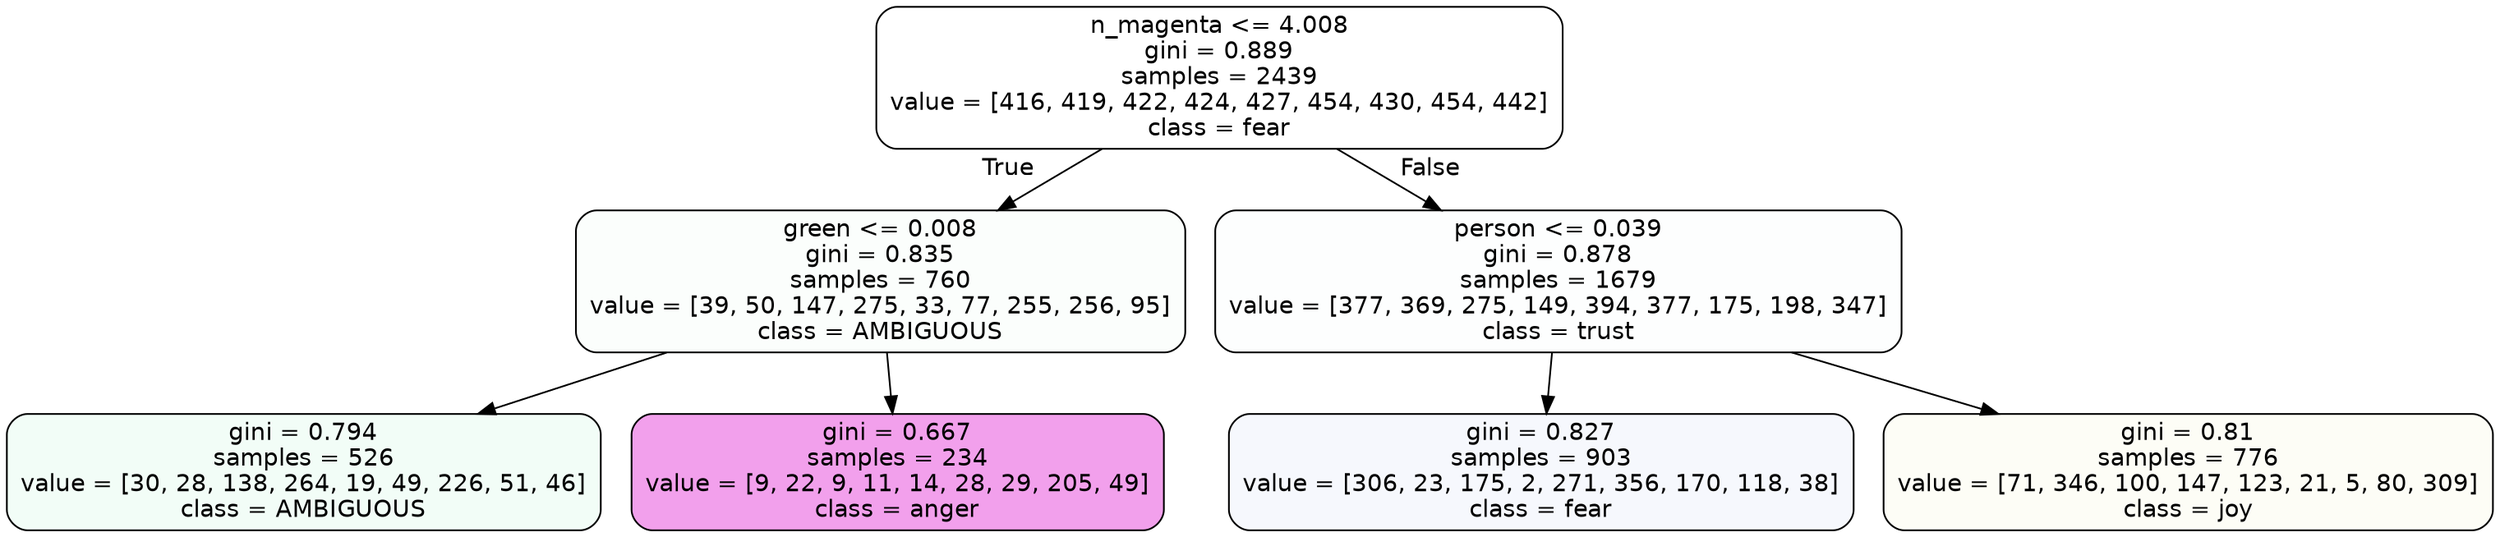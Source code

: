 digraph Tree {
node [shape=box, style="filled, rounded", color="black", fontname=helvetica] ;
edge [fontname=helvetica] ;
0 [label="n_magenta <= 4.008\ngini = 0.889\nsamples = 2439\nvalue = [416, 419, 422, 424, 427, 454, 430, 454, 442]\nclass = fear", fillcolor="#3964e500"] ;
1 [label="green <= 0.008\ngini = 0.835\nsamples = 760\nvalue = [39, 50, 147, 275, 33, 77, 255, 256, 95]\nclass = AMBIGUOUS", fillcolor="#39e58105"] ;
0 -> 1 [labeldistance=2.5, labelangle=45, headlabel="True"] ;
2 [label="gini = 0.794\nsamples = 526\nvalue = [30, 28, 138, 264, 19, 49, 226, 51, 46]\nclass = AMBIGUOUS", fillcolor="#39e58110"] ;
1 -> 2 ;
3 [label="gini = 0.667\nsamples = 234\nvalue = [9, 22, 9, 11, 14, 28, 29, 205, 49]\nclass = anger", fillcolor="#e539d77a"] ;
1 -> 3 ;
4 [label="person <= 0.039\ngini = 0.878\nsamples = 1679\nvalue = [377, 369, 275, 149, 394, 377, 175, 198, 347]\nclass = trust", fillcolor="#39d7e502"] ;
0 -> 4 [labeldistance=2.5, labelangle=-45, headlabel="False"] ;
5 [label="gini = 0.827\nsamples = 903\nvalue = [306, 23, 175, 2, 271, 356, 170, 118, 38]\nclass = fear", fillcolor="#3964e50b"] ;
4 -> 5 ;
6 [label="gini = 0.81\nsamples = 776\nvalue = [71, 346, 100, 147, 123, 21, 5, 80, 309]\nclass = joy", fillcolor="#d7e5390b"] ;
4 -> 6 ;
}
